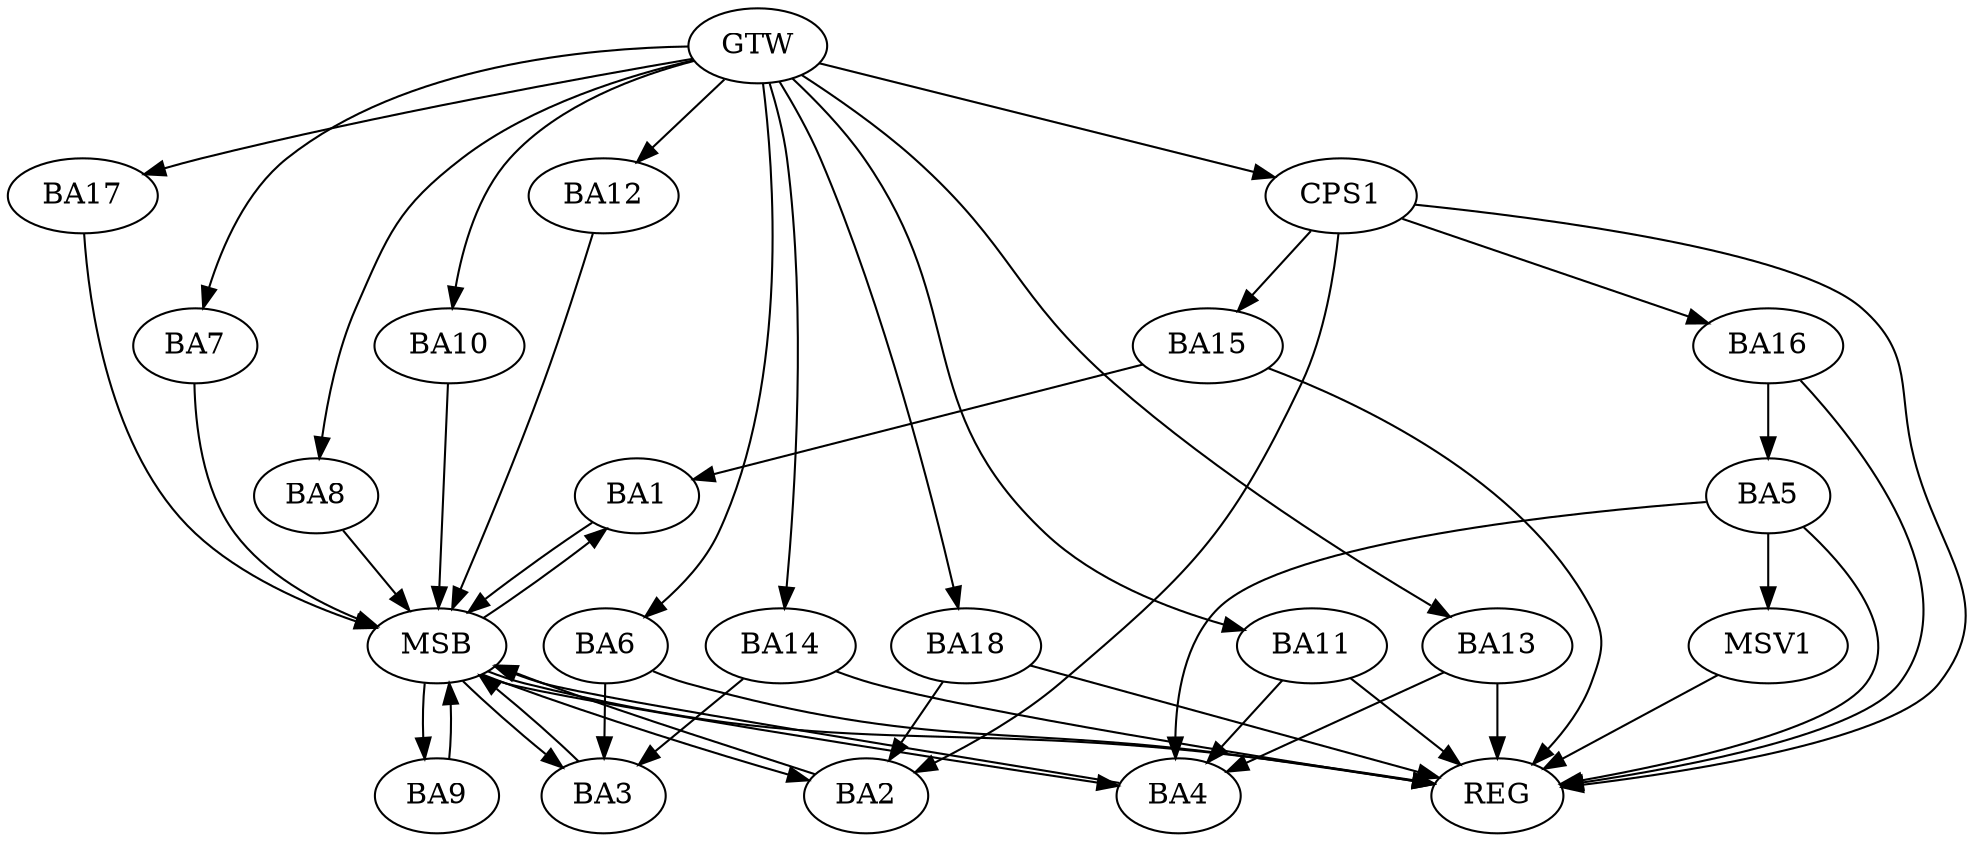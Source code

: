 strict digraph G {
  BA1 [ label="BA1" ];
  BA2 [ label="BA2" ];
  BA3 [ label="BA3" ];
  BA4 [ label="BA4" ];
  BA5 [ label="BA5" ];
  BA6 [ label="BA6" ];
  BA7 [ label="BA7" ];
  BA8 [ label="BA8" ];
  BA9 [ label="BA9" ];
  BA10 [ label="BA10" ];
  BA11 [ label="BA11" ];
  BA12 [ label="BA12" ];
  BA13 [ label="BA13" ];
  BA14 [ label="BA14" ];
  BA15 [ label="BA15" ];
  BA16 [ label="BA16" ];
  BA17 [ label="BA17" ];
  BA18 [ label="BA18" ];
  CPS1 [ label="CPS1" ];
  GTW [ label="GTW" ];
  REG [ label="REG" ];
  MSB [ label="MSB" ];
  MSV1 [ label="MSV1" ];
  BA5 -> BA4;
  BA6 -> BA3;
  BA11 -> BA4;
  BA13 -> BA4;
  BA14 -> BA3;
  BA15 -> BA1;
  BA16 -> BA5;
  BA18 -> BA2;
  CPS1 -> BA16;
  CPS1 -> BA2;
  CPS1 -> BA15;
  GTW -> BA6;
  GTW -> BA7;
  GTW -> BA8;
  GTW -> BA10;
  GTW -> BA11;
  GTW -> BA12;
  GTW -> BA13;
  GTW -> BA14;
  GTW -> BA17;
  GTW -> BA18;
  GTW -> CPS1;
  BA5 -> REG;
  BA6 -> REG;
  BA11 -> REG;
  BA13 -> REG;
  BA14 -> REG;
  BA15 -> REG;
  BA16 -> REG;
  BA18 -> REG;
  CPS1 -> REG;
  BA1 -> MSB;
  MSB -> BA2;
  MSB -> REG;
  BA2 -> MSB;
  MSB -> BA1;
  BA3 -> MSB;
  BA4 -> MSB;
  BA7 -> MSB;
  BA8 -> MSB;
  MSB -> BA3;
  BA9 -> MSB;
  BA10 -> MSB;
  MSB -> BA9;
  BA12 -> MSB;
  MSB -> BA4;
  BA17 -> MSB;
  BA5 -> MSV1;
  MSV1 -> REG;
}
